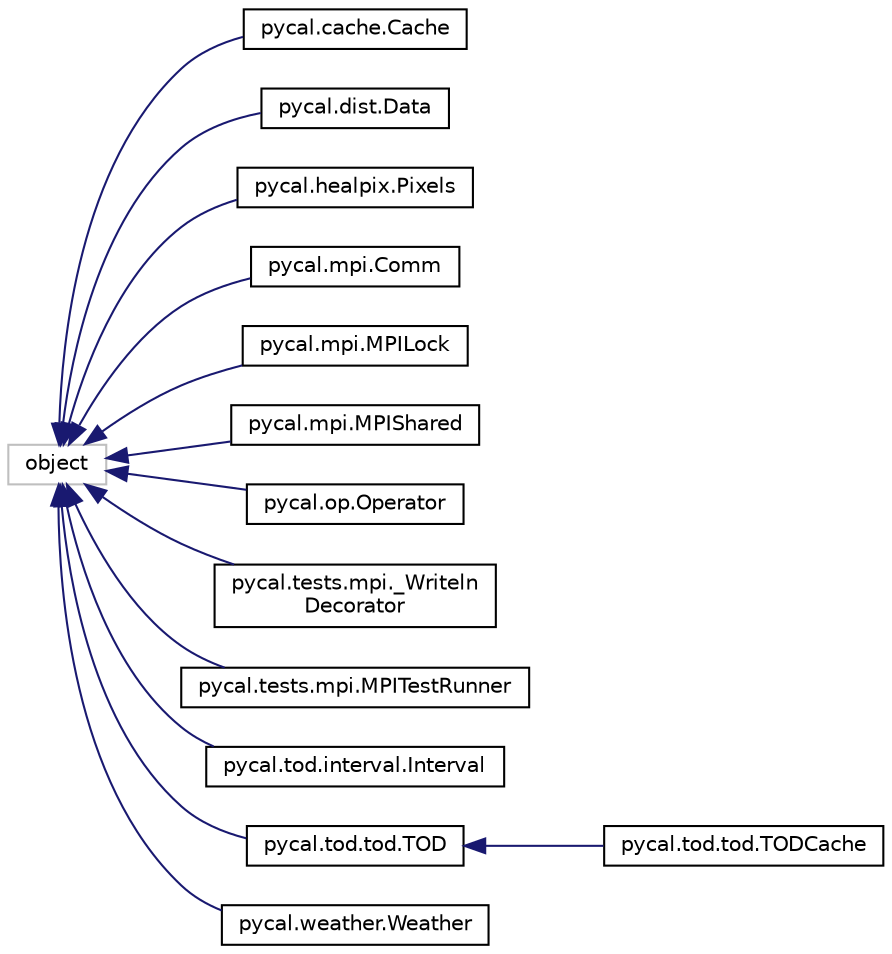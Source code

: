 digraph "Graphical Class Hierarchy"
{
  edge [fontname="Helvetica",fontsize="10",labelfontname="Helvetica",labelfontsize="10"];
  node [fontname="Helvetica",fontsize="10",shape=record];
  rankdir="LR";
  Node1 [label="object",height=0.2,width=0.4,color="grey75", fillcolor="white", style="filled"];
  Node1 -> Node2 [dir="back",color="midnightblue",fontsize="10",style="solid",fontname="Helvetica"];
  Node2 [label="pycal.cache.Cache",height=0.2,width=0.4,color="black", fillcolor="white", style="filled",URL="$classpycal_1_1cache_1_1_cache.html"];
  Node1 -> Node3 [dir="back",color="midnightblue",fontsize="10",style="solid",fontname="Helvetica"];
  Node3 [label="pycal.dist.Data",height=0.2,width=0.4,color="black", fillcolor="white", style="filled",URL="$classpycal_1_1dist_1_1_data.html"];
  Node1 -> Node4 [dir="back",color="midnightblue",fontsize="10",style="solid",fontname="Helvetica"];
  Node4 [label="pycal.healpix.Pixels",height=0.2,width=0.4,color="black", fillcolor="white", style="filled",URL="$classpycal_1_1healpix_1_1_pixels.html"];
  Node1 -> Node5 [dir="back",color="midnightblue",fontsize="10",style="solid",fontname="Helvetica"];
  Node5 [label="pycal.mpi.Comm",height=0.2,width=0.4,color="black", fillcolor="white", style="filled",URL="$classpycal_1_1mpi_1_1_comm.html"];
  Node1 -> Node6 [dir="back",color="midnightblue",fontsize="10",style="solid",fontname="Helvetica"];
  Node6 [label="pycal.mpi.MPILock",height=0.2,width=0.4,color="black", fillcolor="white", style="filled",URL="$classpycal_1_1mpi_1_1_m_p_i_lock.html"];
  Node1 -> Node7 [dir="back",color="midnightblue",fontsize="10",style="solid",fontname="Helvetica"];
  Node7 [label="pycal.mpi.MPIShared",height=0.2,width=0.4,color="black", fillcolor="white", style="filled",URL="$classpycal_1_1mpi_1_1_m_p_i_shared.html"];
  Node1 -> Node8 [dir="back",color="midnightblue",fontsize="10",style="solid",fontname="Helvetica"];
  Node8 [label="pycal.op.Operator",height=0.2,width=0.4,color="black", fillcolor="white", style="filled",URL="$classpycal_1_1op_1_1_operator.html"];
  Node1 -> Node9 [dir="back",color="midnightblue",fontsize="10",style="solid",fontname="Helvetica"];
  Node9 [label="pycal.tests.mpi._Writeln\lDecorator",height=0.2,width=0.4,color="black", fillcolor="white", style="filled",URL="$classpycal_1_1tests_1_1mpi_1_1___writeln_decorator.html"];
  Node1 -> Node10 [dir="back",color="midnightblue",fontsize="10",style="solid",fontname="Helvetica"];
  Node10 [label="pycal.tests.mpi.MPITestRunner",height=0.2,width=0.4,color="black", fillcolor="white", style="filled",URL="$classpycal_1_1tests_1_1mpi_1_1_m_p_i_test_runner.html"];
  Node1 -> Node11 [dir="back",color="midnightblue",fontsize="10",style="solid",fontname="Helvetica"];
  Node11 [label="pycal.tod.interval.Interval",height=0.2,width=0.4,color="black", fillcolor="white", style="filled",URL="$classpycal_1_1tod_1_1interval_1_1_interval.html"];
  Node1 -> Node12 [dir="back",color="midnightblue",fontsize="10",style="solid",fontname="Helvetica"];
  Node12 [label="pycal.tod.tod.TOD",height=0.2,width=0.4,color="black", fillcolor="white", style="filled",URL="$classpycal_1_1tod_1_1tod_1_1_t_o_d.html"];
  Node12 -> Node13 [dir="back",color="midnightblue",fontsize="10",style="solid",fontname="Helvetica"];
  Node13 [label="pycal.tod.tod.TODCache",height=0.2,width=0.4,color="black", fillcolor="white", style="filled",URL="$classpycal_1_1tod_1_1tod_1_1_t_o_d_cache.html"];
  Node1 -> Node14 [dir="back",color="midnightblue",fontsize="10",style="solid",fontname="Helvetica"];
  Node14 [label="pycal.weather.Weather",height=0.2,width=0.4,color="black", fillcolor="white", style="filled",URL="$classpycal_1_1weather_1_1_weather.html"];
}
